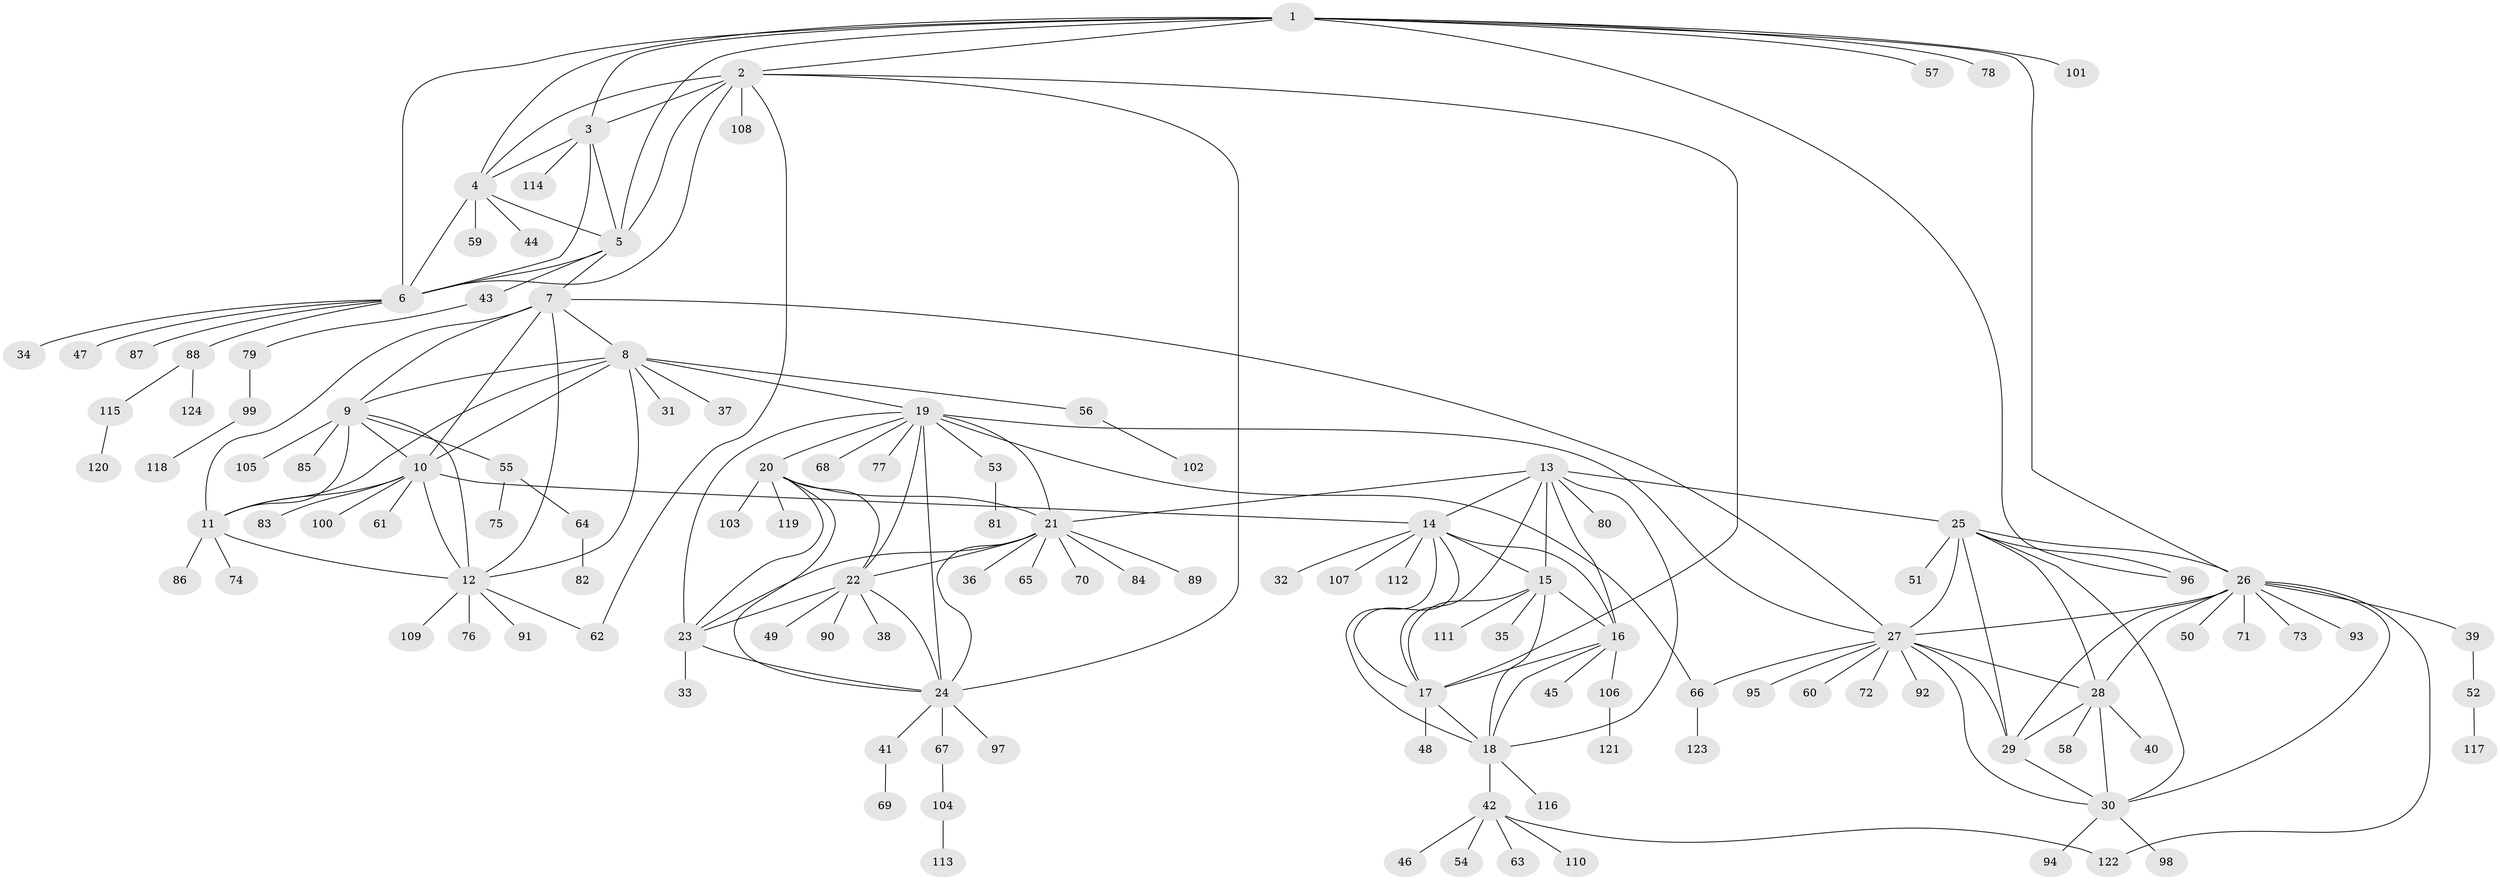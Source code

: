 // coarse degree distribution, {10: 0.011627906976744186, 9: 0.03488372093023256, 6: 0.05813953488372093, 7: 0.03488372093023256, 11: 0.03488372093023256, 8: 0.023255813953488372, 5: 0.05813953488372093, 16: 0.011627906976744186, 2: 0.023255813953488372, 1: 0.6744186046511628, 4: 0.011627906976744186, 3: 0.023255813953488372}
// Generated by graph-tools (version 1.1) at 2025/19/03/04/25 18:19:48]
// undirected, 124 vertices, 183 edges
graph export_dot {
graph [start="1"]
  node [color=gray90,style=filled];
  1;
  2;
  3;
  4;
  5;
  6;
  7;
  8;
  9;
  10;
  11;
  12;
  13;
  14;
  15;
  16;
  17;
  18;
  19;
  20;
  21;
  22;
  23;
  24;
  25;
  26;
  27;
  28;
  29;
  30;
  31;
  32;
  33;
  34;
  35;
  36;
  37;
  38;
  39;
  40;
  41;
  42;
  43;
  44;
  45;
  46;
  47;
  48;
  49;
  50;
  51;
  52;
  53;
  54;
  55;
  56;
  57;
  58;
  59;
  60;
  61;
  62;
  63;
  64;
  65;
  66;
  67;
  68;
  69;
  70;
  71;
  72;
  73;
  74;
  75;
  76;
  77;
  78;
  79;
  80;
  81;
  82;
  83;
  84;
  85;
  86;
  87;
  88;
  89;
  90;
  91;
  92;
  93;
  94;
  95;
  96;
  97;
  98;
  99;
  100;
  101;
  102;
  103;
  104;
  105;
  106;
  107;
  108;
  109;
  110;
  111;
  112;
  113;
  114;
  115;
  116;
  117;
  118;
  119;
  120;
  121;
  122;
  123;
  124;
  1 -- 2;
  1 -- 3;
  1 -- 4;
  1 -- 5;
  1 -- 6;
  1 -- 26;
  1 -- 57;
  1 -- 78;
  1 -- 96;
  1 -- 101;
  2 -- 3;
  2 -- 4;
  2 -- 5;
  2 -- 6;
  2 -- 17;
  2 -- 24;
  2 -- 62;
  2 -- 108;
  3 -- 4;
  3 -- 5;
  3 -- 6;
  3 -- 114;
  4 -- 5;
  4 -- 6;
  4 -- 44;
  4 -- 59;
  5 -- 6;
  5 -- 7;
  5 -- 43;
  6 -- 34;
  6 -- 47;
  6 -- 87;
  6 -- 88;
  7 -- 8;
  7 -- 9;
  7 -- 10;
  7 -- 11;
  7 -- 12;
  7 -- 27;
  8 -- 9;
  8 -- 10;
  8 -- 11;
  8 -- 12;
  8 -- 19;
  8 -- 31;
  8 -- 37;
  8 -- 56;
  9 -- 10;
  9 -- 11;
  9 -- 12;
  9 -- 55;
  9 -- 85;
  9 -- 105;
  10 -- 11;
  10 -- 12;
  10 -- 14;
  10 -- 61;
  10 -- 83;
  10 -- 100;
  11 -- 12;
  11 -- 74;
  11 -- 86;
  12 -- 62;
  12 -- 76;
  12 -- 91;
  12 -- 109;
  13 -- 14;
  13 -- 15;
  13 -- 16;
  13 -- 17;
  13 -- 18;
  13 -- 21;
  13 -- 25;
  13 -- 80;
  14 -- 15;
  14 -- 16;
  14 -- 17;
  14 -- 18;
  14 -- 32;
  14 -- 107;
  14 -- 112;
  15 -- 16;
  15 -- 17;
  15 -- 18;
  15 -- 35;
  15 -- 111;
  16 -- 17;
  16 -- 18;
  16 -- 45;
  16 -- 106;
  17 -- 18;
  17 -- 48;
  18 -- 42;
  18 -- 116;
  19 -- 20;
  19 -- 21;
  19 -- 22;
  19 -- 23;
  19 -- 24;
  19 -- 27;
  19 -- 53;
  19 -- 66;
  19 -- 68;
  19 -- 77;
  20 -- 21;
  20 -- 22;
  20 -- 23;
  20 -- 24;
  20 -- 103;
  20 -- 119;
  21 -- 22;
  21 -- 23;
  21 -- 24;
  21 -- 36;
  21 -- 65;
  21 -- 70;
  21 -- 84;
  21 -- 89;
  22 -- 23;
  22 -- 24;
  22 -- 38;
  22 -- 49;
  22 -- 90;
  23 -- 24;
  23 -- 33;
  24 -- 41;
  24 -- 67;
  24 -- 97;
  25 -- 26;
  25 -- 27;
  25 -- 28;
  25 -- 29;
  25 -- 30;
  25 -- 51;
  25 -- 96;
  26 -- 27;
  26 -- 28;
  26 -- 29;
  26 -- 30;
  26 -- 39;
  26 -- 50;
  26 -- 71;
  26 -- 73;
  26 -- 93;
  26 -- 122;
  27 -- 28;
  27 -- 29;
  27 -- 30;
  27 -- 60;
  27 -- 66;
  27 -- 72;
  27 -- 92;
  27 -- 95;
  28 -- 29;
  28 -- 30;
  28 -- 40;
  28 -- 58;
  29 -- 30;
  30 -- 94;
  30 -- 98;
  39 -- 52;
  41 -- 69;
  42 -- 46;
  42 -- 54;
  42 -- 63;
  42 -- 110;
  42 -- 122;
  43 -- 79;
  52 -- 117;
  53 -- 81;
  55 -- 64;
  55 -- 75;
  56 -- 102;
  64 -- 82;
  66 -- 123;
  67 -- 104;
  79 -- 99;
  88 -- 115;
  88 -- 124;
  99 -- 118;
  104 -- 113;
  106 -- 121;
  115 -- 120;
}
